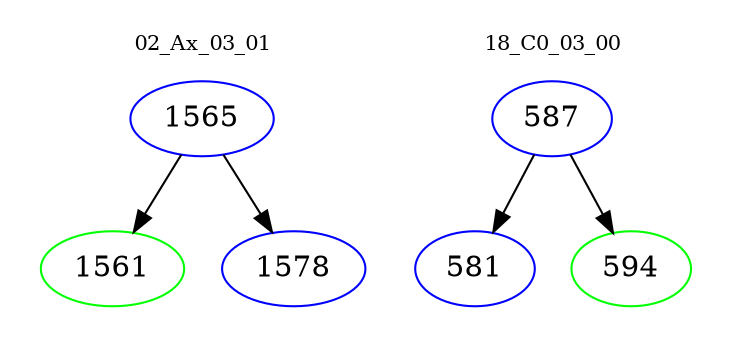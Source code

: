 digraph{
subgraph cluster_0 {
color = white
label = "02_Ax_03_01";
fontsize=10;
T0_1565 [label="1565", color="blue"]
T0_1565 -> T0_1561 [color="black"]
T0_1561 [label="1561", color="green"]
T0_1565 -> T0_1578 [color="black"]
T0_1578 [label="1578", color="blue"]
}
subgraph cluster_1 {
color = white
label = "18_C0_03_00";
fontsize=10;
T1_587 [label="587", color="blue"]
T1_587 -> T1_581 [color="black"]
T1_581 [label="581", color="blue"]
T1_587 -> T1_594 [color="black"]
T1_594 [label="594", color="green"]
}
}

